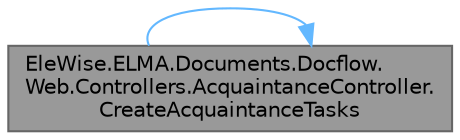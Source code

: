 digraph "EleWise.ELMA.Documents.Docflow.Web.Controllers.AcquaintanceController.CreateAcquaintanceTasks"
{
 // LATEX_PDF_SIZE
  bgcolor="transparent";
  edge [fontname=Helvetica,fontsize=10,labelfontname=Helvetica,labelfontsize=10];
  node [fontname=Helvetica,fontsize=10,shape=box,height=0.2,width=0.4];
  rankdir="LR";
  Node1 [id="Node000001",label="EleWise.ELMA.Documents.Docflow.\lWeb.Controllers.AcquaintanceController.\lCreateAcquaintanceTasks",height=0.2,width=0.4,color="gray40", fillcolor="grey60", style="filled", fontcolor="black",tooltip="Создание задач по ознакомлению"];
  Node1 -> Node1 [id="edge1_Node000001_Node000001",color="steelblue1",style="solid",tooltip=" "];
}
